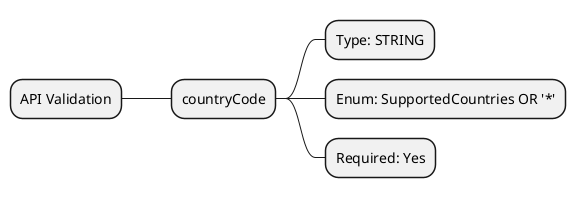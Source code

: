 @startmindmap API Validation
* API Validation
** countryCode
*** Type: STRING
*** Enum: SupportedCountries OR '*'
*** Required: Yes
@endmindmap